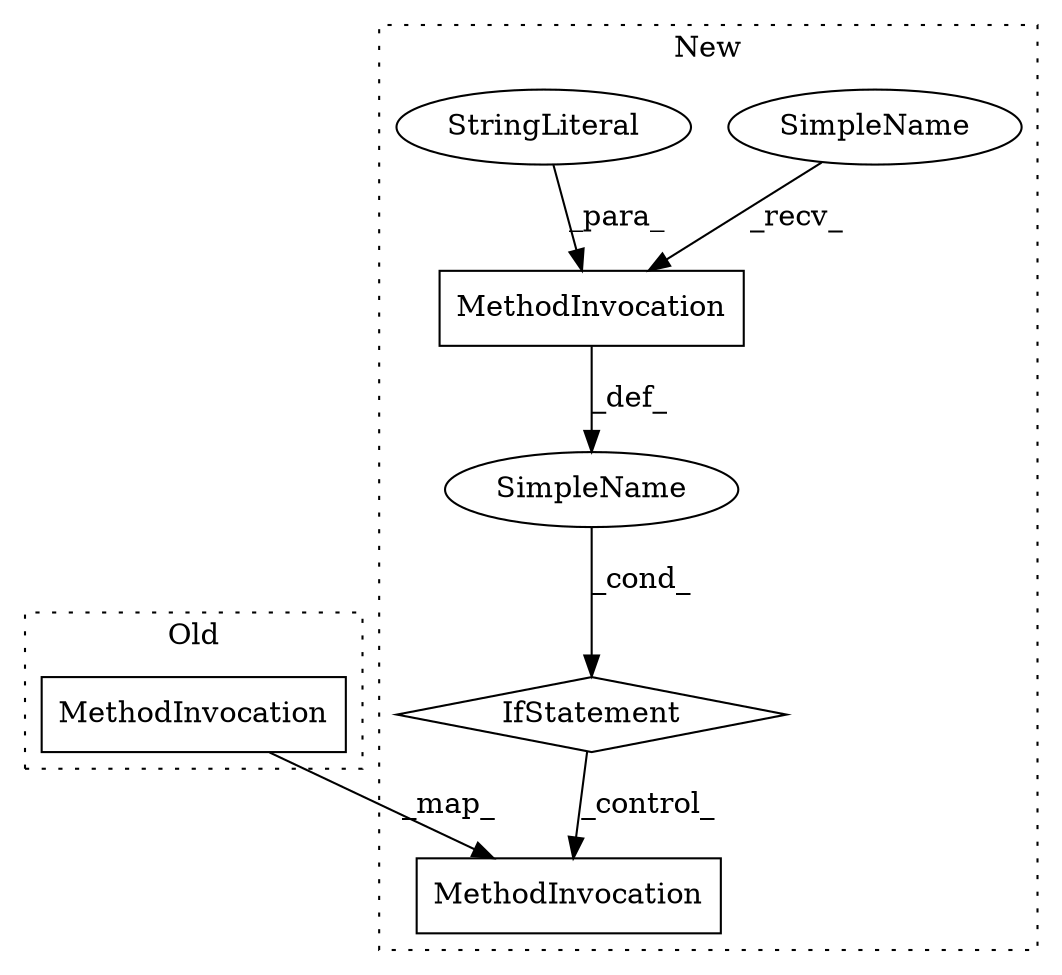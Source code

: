 digraph G {
subgraph cluster0 {
4 [label="MethodInvocation" a="32" s="1834,1866" l="8,1" shape="box"];
label = "Old";
style="dotted";
}
subgraph cluster1 {
1 [label="IfStatement" a="25" s="1867,1890" l="4,2" shape="diamond"];
2 [label="MethodInvocation" a="32" s="1877,1889" l="8,1" shape="box"];
3 [label="MethodInvocation" a="32" s="1906,1938" l="8,1" shape="box"];
5 [label="SimpleName" a="42" s="1871" l="5" shape="ellipse"];
6 [label="SimpleName" a="42" s="" l="" shape="ellipse"];
7 [label="StringLiteral" a="45" s="1885" l="4" shape="ellipse"];
label = "New";
style="dotted";
}
1 -> 3 [label="_control_"];
2 -> 6 [label="_def_"];
4 -> 3 [label="_map_"];
5 -> 2 [label="_recv_"];
6 -> 1 [label="_cond_"];
7 -> 2 [label="_para_"];
}